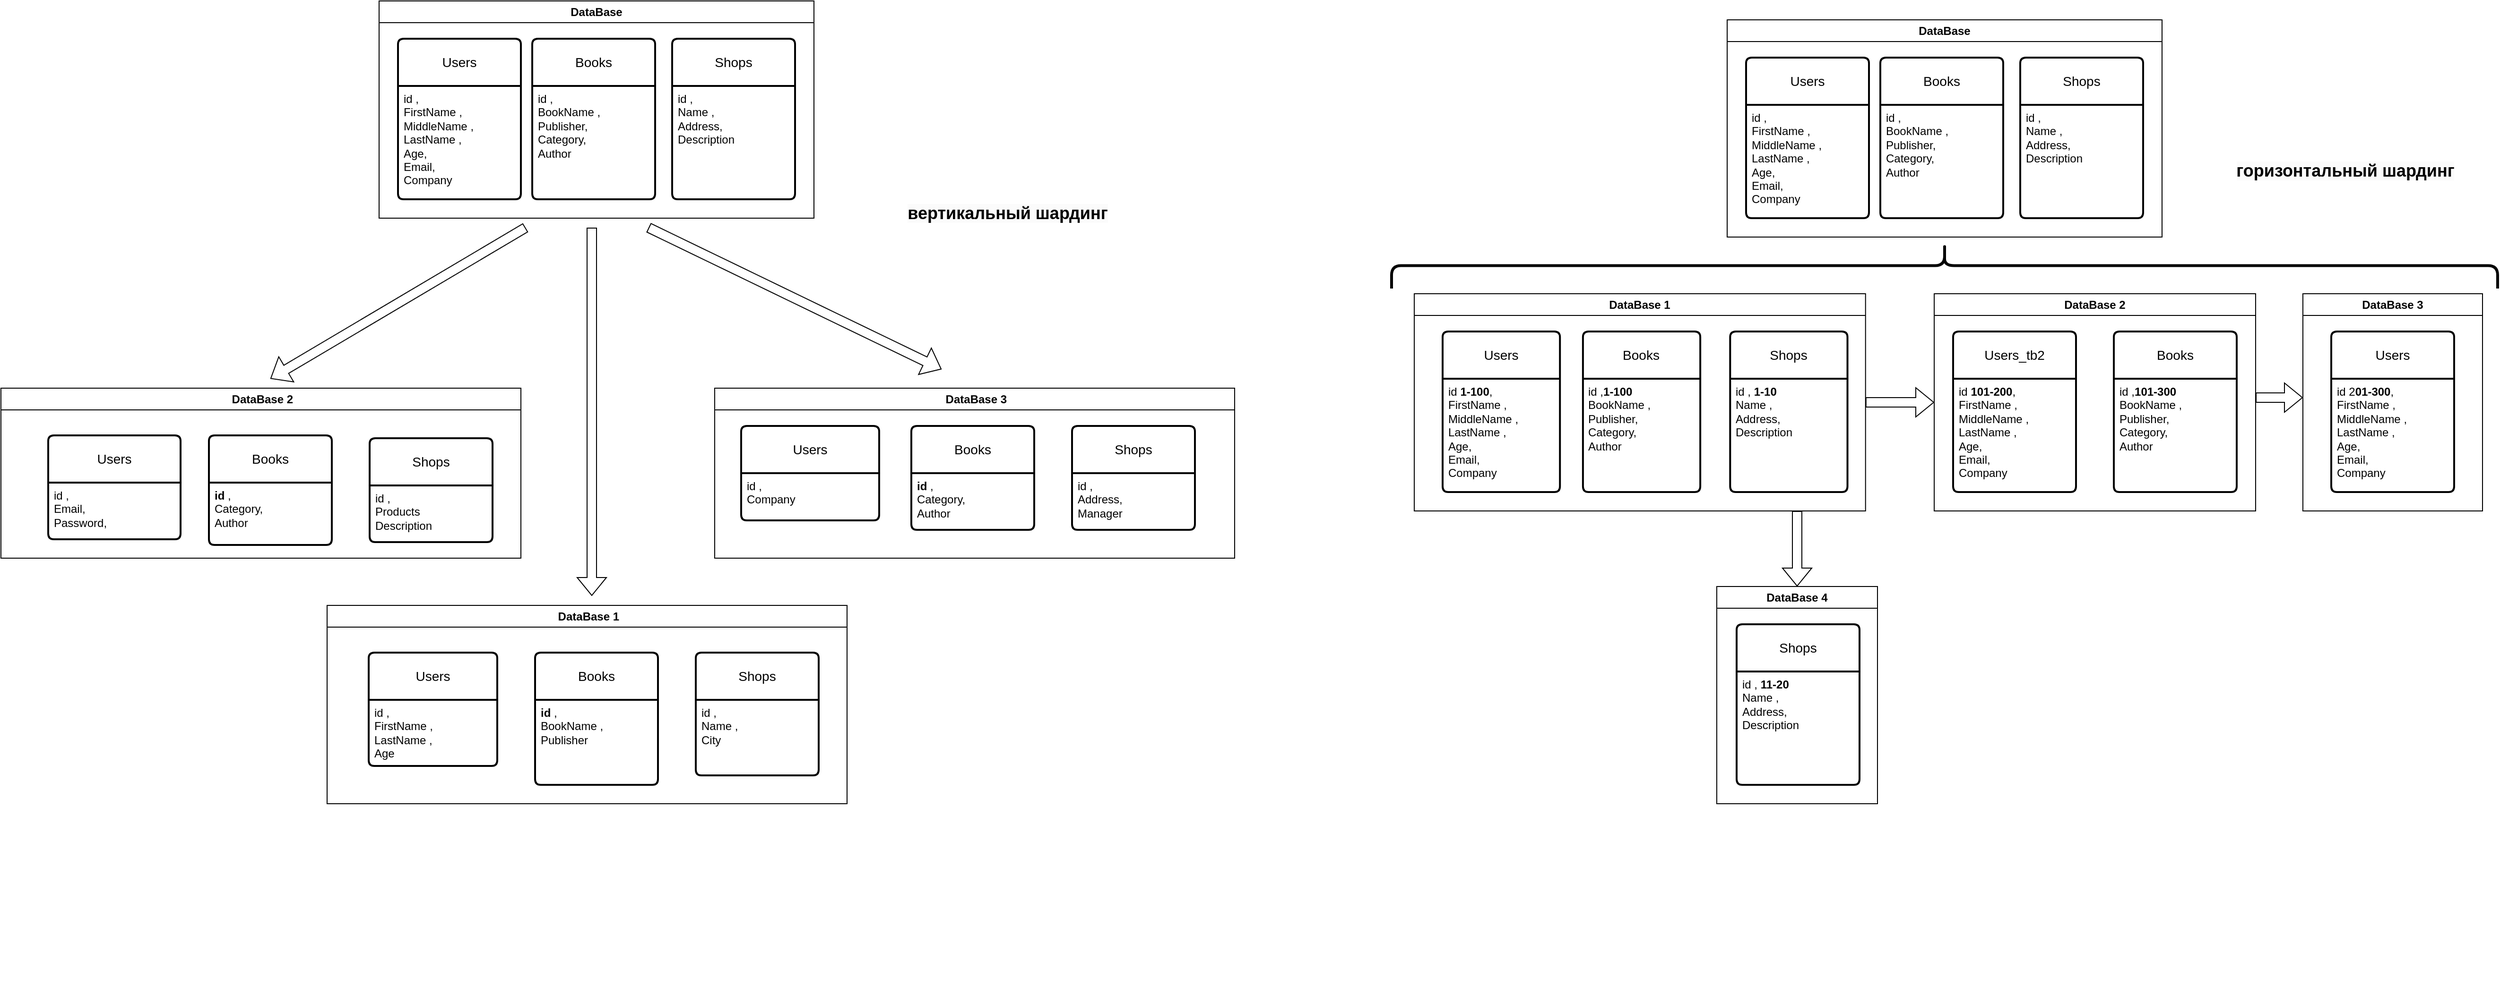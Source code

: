 <mxfile version="21.6.8" type="github">
  <diagram id="C5RBs43oDa-KdzZeNtuy" name="Page-1">
    <mxGraphModel dx="2286" dy="807" grid="1" gridSize="10" guides="1" tooltips="1" connect="1" arrows="1" fold="1" page="1" pageScale="1" pageWidth="827" pageHeight="1169" math="0" shadow="0">
      <root>
        <mxCell id="WIyWlLk6GJQsqaUBKTNV-0" />
        <mxCell id="WIyWlLk6GJQsqaUBKTNV-1" parent="WIyWlLk6GJQsqaUBKTNV-0" />
        <mxCell id="czhrimL0n0Uo2CRbuoZP-21" value="&amp;nbsp;DataBase 1" style="swimlane;whiteSpace=wrap;html=1;" vertex="1" parent="WIyWlLk6GJQsqaUBKTNV-1">
          <mxGeometry x="-150" y="640" width="550" height="210" as="geometry" />
        </mxCell>
        <mxCell id="czhrimL0n0Uo2CRbuoZP-22" value="Books" style="swimlane;childLayout=stackLayout;horizontal=1;startSize=50;horizontalStack=0;rounded=1;fontSize=14;fontStyle=0;strokeWidth=2;resizeParent=0;resizeLast=1;shadow=0;dashed=0;align=center;arcSize=4;whiteSpace=wrap;html=1;" vertex="1" parent="czhrimL0n0Uo2CRbuoZP-21">
          <mxGeometry x="220" y="50" width="130" height="140" as="geometry">
            <mxRectangle x="40" y="90" width="130" height="50" as="alternateBounds" />
          </mxGeometry>
        </mxCell>
        <mxCell id="czhrimL0n0Uo2CRbuoZP-23" value="&lt;div&gt;&lt;b&gt;id &lt;/b&gt;,&lt;/div&gt;&lt;div&gt;BookName ,&lt;span style=&quot;&quot;&gt;&lt;/span&gt;&lt;/div&gt;Publisher&lt;div&gt;&lt;br&gt;&lt;/div&gt;" style="align=left;strokeColor=none;fillColor=none;spacingLeft=4;fontSize=12;verticalAlign=top;resizable=0;rotatable=0;part=1;html=1;" vertex="1" parent="czhrimL0n0Uo2CRbuoZP-22">
          <mxGeometry y="50" width="130" height="120" as="geometry" />
        </mxCell>
        <mxCell id="czhrimL0n0Uo2CRbuoZP-30" value="" style="rounded=0;whiteSpace=wrap;html=1;" vertex="1" parent="czhrimL0n0Uo2CRbuoZP-22">
          <mxGeometry y="170" width="130" height="-30" as="geometry" />
        </mxCell>
        <mxCell id="czhrimL0n0Uo2CRbuoZP-19" value="Shops" style="swimlane;childLayout=stackLayout;horizontal=1;startSize=50;horizontalStack=0;rounded=1;fontSize=14;fontStyle=0;strokeWidth=2;resizeParent=0;resizeLast=1;shadow=0;dashed=0;align=center;arcSize=4;whiteSpace=wrap;html=1;" vertex="1" parent="czhrimL0n0Uo2CRbuoZP-21">
          <mxGeometry x="390" y="50" width="130" height="130" as="geometry">
            <mxRectangle x="40" y="90" width="130" height="50" as="alternateBounds" />
          </mxGeometry>
        </mxCell>
        <mxCell id="czhrimL0n0Uo2CRbuoZP-20" value="&lt;div&gt;id ,&lt;/div&gt;&lt;div&gt;Name ,&lt;span style=&quot;&quot;&gt;&lt;/span&gt;&lt;/div&gt;&lt;div&gt;Сity&lt;/div&gt;&lt;span style=&quot;background-color: initial;&quot;&gt;&lt;br&gt;&lt;br&gt;&lt;/span&gt;" style="align=left;strokeColor=none;fillColor=none;spacingLeft=4;fontSize=12;verticalAlign=top;resizable=0;rotatable=0;part=1;html=1;" vertex="1" parent="czhrimL0n0Uo2CRbuoZP-19">
          <mxGeometry y="50" width="130" height="80" as="geometry" />
        </mxCell>
        <mxCell id="czhrimL0n0Uo2CRbuoZP-17" value="Users" style="swimlane;childLayout=stackLayout;horizontal=1;startSize=50;horizontalStack=0;rounded=1;fontSize=14;fontStyle=0;strokeWidth=2;resizeParent=0;resizeLast=1;shadow=0;dashed=0;align=center;arcSize=4;whiteSpace=wrap;html=1;" vertex="1" parent="czhrimL0n0Uo2CRbuoZP-21">
          <mxGeometry x="44" y="50" width="136" height="120" as="geometry">
            <mxRectangle x="40" y="90" width="130" height="50" as="alternateBounds" />
          </mxGeometry>
        </mxCell>
        <mxCell id="czhrimL0n0Uo2CRbuoZP-18" value="&lt;div&gt;id ,&lt;/div&gt;&lt;div&gt;FirstName ,&lt;span style=&quot;&quot;&gt;&lt;/span&gt;&lt;/div&gt;&lt;div&gt;&lt;span style=&quot;background-color: initial;&quot;&gt;LastName ,&lt;/span&gt;&lt;br&gt;&lt;/div&gt;&lt;div&gt;Age&lt;/div&gt;" style="align=left;strokeColor=none;fillColor=none;spacingLeft=4;fontSize=12;verticalAlign=top;resizable=0;rotatable=0;part=1;html=1;" vertex="1" parent="czhrimL0n0Uo2CRbuoZP-17">
          <mxGeometry y="50" width="136" height="70" as="geometry" />
        </mxCell>
        <mxCell id="czhrimL0n0Uo2CRbuoZP-6" value="Users" style="swimlane;childLayout=stackLayout;horizontal=1;startSize=50;horizontalStack=0;rounded=1;fontSize=14;fontStyle=0;strokeWidth=2;resizeParent=0;resizeLast=1;shadow=0;dashed=0;align=center;arcSize=4;whiteSpace=wrap;html=1;" vertex="1" parent="WIyWlLk6GJQsqaUBKTNV-1">
          <mxGeometry x="-75" y="40" width="130" height="170" as="geometry">
            <mxRectangle x="40" y="90" width="130" height="50" as="alternateBounds" />
          </mxGeometry>
        </mxCell>
        <mxCell id="czhrimL0n0Uo2CRbuoZP-7" value="&lt;div&gt;id ,&lt;/div&gt;&lt;div&gt;FirstName ,&lt;span style=&quot;&quot;&gt;&lt;/span&gt;&lt;/div&gt;&lt;div&gt;&lt;span style=&quot;&quot;&gt;MiddleName ,&lt;/span&gt;&lt;/div&gt;&lt;div&gt;LastName ,&lt;/div&gt;&lt;div&gt;Age,&lt;/div&gt;&lt;div&gt;Email,&lt;/div&gt;&lt;div&gt;Company&lt;/div&gt;" style="align=left;strokeColor=none;fillColor=none;spacingLeft=4;fontSize=12;verticalAlign=top;resizable=0;rotatable=0;part=1;html=1;" vertex="1" parent="czhrimL0n0Uo2CRbuoZP-6">
          <mxGeometry y="50" width="130" height="120" as="geometry" />
        </mxCell>
        <mxCell id="czhrimL0n0Uo2CRbuoZP-10" value="Shops" style="swimlane;childLayout=stackLayout;horizontal=1;startSize=50;horizontalStack=0;rounded=1;fontSize=14;fontStyle=0;strokeWidth=2;resizeParent=0;resizeLast=1;shadow=0;dashed=0;align=center;arcSize=4;whiteSpace=wrap;html=1;" vertex="1" parent="WIyWlLk6GJQsqaUBKTNV-1">
          <mxGeometry x="215" y="40" width="130" height="170" as="geometry">
            <mxRectangle x="40" y="90" width="130" height="50" as="alternateBounds" />
          </mxGeometry>
        </mxCell>
        <mxCell id="czhrimL0n0Uo2CRbuoZP-11" value="&lt;div&gt;id ,&lt;/div&gt;&lt;div&gt;Name ,&lt;span style=&quot;&quot;&gt;&lt;/span&gt;&lt;/div&gt;Address&lt;span style=&quot;background-color: initial;&quot;&gt;,&lt;br&gt;Description&lt;br&gt;&lt;br&gt;&lt;/span&gt;" style="align=left;strokeColor=none;fillColor=none;spacingLeft=4;fontSize=12;verticalAlign=top;resizable=0;rotatable=0;part=1;html=1;" vertex="1" parent="czhrimL0n0Uo2CRbuoZP-10">
          <mxGeometry y="50" width="130" height="120" as="geometry" />
        </mxCell>
        <mxCell id="czhrimL0n0Uo2CRbuoZP-13" value="DataBase" style="swimlane;whiteSpace=wrap;html=1;" vertex="1" parent="WIyWlLk6GJQsqaUBKTNV-1">
          <mxGeometry x="-95" width="460" height="230" as="geometry" />
        </mxCell>
        <mxCell id="czhrimL0n0Uo2CRbuoZP-8" value="Books" style="swimlane;childLayout=stackLayout;horizontal=1;startSize=50;horizontalStack=0;rounded=1;fontSize=14;fontStyle=0;strokeWidth=2;resizeParent=0;resizeLast=1;shadow=0;dashed=0;align=center;arcSize=4;whiteSpace=wrap;html=1;" vertex="1" parent="czhrimL0n0Uo2CRbuoZP-13">
          <mxGeometry x="162" y="40" width="130" height="170" as="geometry">
            <mxRectangle x="40" y="90" width="130" height="50" as="alternateBounds" />
          </mxGeometry>
        </mxCell>
        <mxCell id="czhrimL0n0Uo2CRbuoZP-9" value="&lt;div&gt;id ,&lt;/div&gt;&lt;div&gt;BookName ,&lt;span style=&quot;&quot;&gt;&lt;/span&gt;&lt;/div&gt;Publisher&lt;span style=&quot;background-color: initial;&quot;&gt;,&lt;/span&gt;&lt;br&gt;&lt;div&gt;Category,&lt;/div&gt;&lt;div&gt;Author&lt;br&gt;&lt;/div&gt;" style="align=left;strokeColor=none;fillColor=none;spacingLeft=4;fontSize=12;verticalAlign=top;resizable=0;rotatable=0;part=1;html=1;" vertex="1" parent="czhrimL0n0Uo2CRbuoZP-8">
          <mxGeometry y="50" width="130" height="120" as="geometry" />
        </mxCell>
        <mxCell id="czhrimL0n0Uo2CRbuoZP-66" value="DataBase 2" style="swimlane;whiteSpace=wrap;html=1;" vertex="1" parent="WIyWlLk6GJQsqaUBKTNV-1">
          <mxGeometry x="1550" y="310" width="340" height="230" as="geometry">
            <mxRectangle x="690" y="580" width="110" height="30" as="alternateBounds" />
          </mxGeometry>
        </mxCell>
        <mxCell id="czhrimL0n0Uo2CRbuoZP-69" value="Users_tb2" style="swimlane;childLayout=stackLayout;horizontal=1;startSize=50;horizontalStack=0;rounded=1;fontSize=14;fontStyle=0;strokeWidth=2;resizeParent=0;resizeLast=1;shadow=0;dashed=0;align=center;arcSize=4;whiteSpace=wrap;html=1;" vertex="1" parent="czhrimL0n0Uo2CRbuoZP-66">
          <mxGeometry x="20" y="40" width="130" height="170" as="geometry">
            <mxRectangle x="40" y="90" width="130" height="50" as="alternateBounds" />
          </mxGeometry>
        </mxCell>
        <mxCell id="czhrimL0n0Uo2CRbuoZP-70" value="&lt;div&gt;id &lt;b&gt;101-200&lt;/b&gt;,&lt;/div&gt;&lt;div&gt;FirstName ,&lt;span style=&quot;&quot;&gt;&lt;/span&gt;&lt;/div&gt;&lt;div&gt;&lt;span style=&quot;&quot;&gt;MiddleName ,&lt;/span&gt;&lt;/div&gt;&lt;div&gt;LastName ,&lt;/div&gt;&lt;div&gt;Age,&lt;/div&gt;&lt;div&gt;Email,&lt;/div&gt;&lt;div&gt;Company&lt;/div&gt;" style="align=left;strokeColor=none;fillColor=none;spacingLeft=4;fontSize=12;verticalAlign=top;resizable=0;rotatable=0;part=1;html=1;" vertex="1" parent="czhrimL0n0Uo2CRbuoZP-69">
          <mxGeometry y="50" width="130" height="120" as="geometry" />
        </mxCell>
        <mxCell id="czhrimL0n0Uo2CRbuoZP-176" value="Books" style="swimlane;childLayout=stackLayout;horizontal=1;startSize=50;horizontalStack=0;rounded=1;fontSize=14;fontStyle=0;strokeWidth=2;resizeParent=0;resizeLast=1;shadow=0;dashed=0;align=center;arcSize=4;whiteSpace=wrap;html=1;" vertex="1" parent="czhrimL0n0Uo2CRbuoZP-66">
          <mxGeometry x="190" y="40" width="130" height="170" as="geometry">
            <mxRectangle x="40" y="90" width="130" height="50" as="alternateBounds" />
          </mxGeometry>
        </mxCell>
        <mxCell id="czhrimL0n0Uo2CRbuoZP-177" value="&lt;div&gt;id ,&lt;b&gt;101-300&lt;/b&gt;&lt;/div&gt;&lt;div&gt;BookName ,&lt;span style=&quot;&quot;&gt;&lt;/span&gt;&lt;/div&gt;Publisher&lt;span style=&quot;background-color: initial;&quot;&gt;,&lt;/span&gt;&lt;br&gt;&lt;div&gt;Category,&lt;/div&gt;&lt;div&gt;Author&lt;br&gt;&lt;/div&gt;" style="align=left;strokeColor=none;fillColor=none;spacingLeft=4;fontSize=12;verticalAlign=top;resizable=0;rotatable=0;part=1;html=1;" vertex="1" parent="czhrimL0n0Uo2CRbuoZP-176">
          <mxGeometry y="50" width="130" height="120" as="geometry" />
        </mxCell>
        <mxCell id="czhrimL0n0Uo2CRbuoZP-96" value="" style="group" vertex="1" connectable="0" parent="WIyWlLk6GJQsqaUBKTNV-1">
          <mxGeometry x="870" y="790" width="530" height="270" as="geometry" />
        </mxCell>
        <mxCell id="czhrimL0n0Uo2CRbuoZP-173" value="&lt;div&gt;id , &lt;b&gt;11-20&lt;/b&gt;&lt;/div&gt;&lt;div&gt;Name ,&lt;span style=&quot;&quot;&gt;&lt;/span&gt;&lt;/div&gt;Address&lt;span style=&quot;background-color: initial;&quot;&gt;,&lt;br&gt;Description&lt;br&gt;&lt;br&gt;&lt;/span&gt;" style="align=left;strokeColor=none;fillColor=none;spacingLeft=4;fontSize=12;verticalAlign=top;resizable=0;rotatable=0;part=1;html=1;" vertex="1" parent="czhrimL0n0Uo2CRbuoZP-96">
          <mxGeometry x="471" y="-80" width="130" height="120" as="geometry" />
        </mxCell>
        <mxCell id="czhrimL0n0Uo2CRbuoZP-195" value="" style="group" vertex="1" connectable="0" parent="czhrimL0n0Uo2CRbuoZP-96">
          <mxGeometry x="450" y="-170" width="170" height="230" as="geometry" />
        </mxCell>
        <mxCell id="czhrimL0n0Uo2CRbuoZP-59" value="DataBase 4" style="swimlane;whiteSpace=wrap;html=1;container=0;" vertex="1" parent="czhrimL0n0Uo2CRbuoZP-195">
          <mxGeometry width="170" height="230" as="geometry" />
        </mxCell>
        <mxCell id="czhrimL0n0Uo2CRbuoZP-172" value="Shops" style="swimlane;childLayout=stackLayout;horizontal=1;startSize=50;horizontalStack=0;rounded=1;fontSize=14;fontStyle=0;strokeWidth=2;resizeParent=0;resizeLast=1;shadow=0;dashed=0;align=center;arcSize=4;whiteSpace=wrap;html=1;container=0;" vertex="1" parent="czhrimL0n0Uo2CRbuoZP-195">
          <mxGeometry x="21" y="40" width="130" height="170" as="geometry">
            <mxRectangle x="40" y="90" width="130" height="50" as="alternateBounds" />
          </mxGeometry>
        </mxCell>
        <mxCell id="czhrimL0n0Uo2CRbuoZP-98" value="&lt;span style=&quot;color: rgb(0, 0, 0); font-family: Helvetica; font-size: 18px; font-style: normal; font-variant-ligatures: normal; font-variant-caps: normal; font-weight: 700; letter-spacing: normal; orphans: 2; text-indent: 0px; text-transform: none; widows: 2; word-spacing: 0px; -webkit-text-stroke-width: 0px; background-color: rgb(251, 251, 251); text-decoration-thickness: initial; text-decoration-style: initial; text-decoration-color: initial; float: none; display: inline !important;&quot;&gt;горизонтальный шардинг&lt;/span&gt;" style="text;whiteSpace=wrap;html=1;align=center;verticalAlign=middle;fontSize=18;" vertex="1" parent="WIyWlLk6GJQsqaUBKTNV-1">
          <mxGeometry x="1860" y="160" width="250" height="40" as="geometry" />
        </mxCell>
        <mxCell id="czhrimL0n0Uo2CRbuoZP-99" value="&lt;span style=&quot;color: rgb(0, 0, 0); font-family: Helvetica; font-size: 18px; font-style: normal; font-variant-ligatures: normal; font-variant-caps: normal; font-weight: 700; letter-spacing: normal; orphans: 2; text-indent: 0px; text-transform: none; widows: 2; word-spacing: 0px; -webkit-text-stroke-width: 0px; background-color: rgb(251, 251, 251); text-decoration-thickness: initial; text-decoration-style: initial; text-decoration-color: initial; float: none; display: inline !important;&quot;&gt;вертикальный шардинг&lt;/span&gt;" style="text;whiteSpace=wrap;html=1;verticalAlign=middle;align=center;fontSize=18;" vertex="1" parent="WIyWlLk6GJQsqaUBKTNV-1">
          <mxGeometry x="450" y="210" width="240" height="30" as="geometry" />
        </mxCell>
        <mxCell id="czhrimL0n0Uo2CRbuoZP-100" value="&amp;nbsp;DataBase 2" style="swimlane;whiteSpace=wrap;html=1;" vertex="1" parent="WIyWlLk6GJQsqaUBKTNV-1">
          <mxGeometry x="-495" y="410" width="550" height="180" as="geometry">
            <mxRectangle x="40" y="560" width="100" height="30" as="alternateBounds" />
          </mxGeometry>
        </mxCell>
        <mxCell id="czhrimL0n0Uo2CRbuoZP-107" value="Users" style="swimlane;childLayout=stackLayout;horizontal=1;startSize=50;horizontalStack=0;rounded=1;fontSize=14;fontStyle=0;strokeWidth=2;resizeParent=0;resizeLast=1;shadow=0;dashed=0;align=center;arcSize=4;whiteSpace=wrap;html=1;" vertex="1" parent="czhrimL0n0Uo2CRbuoZP-100">
          <mxGeometry x="50" y="50" width="140" height="110" as="geometry">
            <mxRectangle x="40" y="90" width="130" height="50" as="alternateBounds" />
          </mxGeometry>
        </mxCell>
        <mxCell id="czhrimL0n0Uo2CRbuoZP-108" value="&lt;div&gt;id ,&lt;/div&gt;&lt;div&gt;&lt;span style=&quot;background-color: initial;&quot;&gt;Email,&lt;/span&gt;&lt;br&gt;&lt;/div&gt;&lt;div&gt;&lt;span style=&quot;background-color: initial;&quot;&gt;Password,&lt;br&gt;&lt;/span&gt;&lt;/div&gt;" style="align=left;strokeColor=none;fillColor=none;spacingLeft=4;fontSize=12;verticalAlign=top;resizable=0;rotatable=0;part=1;html=1;" vertex="1" parent="czhrimL0n0Uo2CRbuoZP-107">
          <mxGeometry y="50" width="140" height="60" as="geometry" />
        </mxCell>
        <mxCell id="czhrimL0n0Uo2CRbuoZP-111" value="Shops" style="swimlane;childLayout=stackLayout;horizontal=1;startSize=50;horizontalStack=0;rounded=1;fontSize=14;fontStyle=0;strokeWidth=2;resizeParent=0;resizeLast=1;shadow=0;dashed=0;align=center;arcSize=4;whiteSpace=wrap;html=1;" vertex="1" parent="czhrimL0n0Uo2CRbuoZP-100">
          <mxGeometry x="390" y="53" width="130" height="110" as="geometry">
            <mxRectangle x="40" y="90" width="130" height="50" as="alternateBounds" />
          </mxGeometry>
        </mxCell>
        <mxCell id="czhrimL0n0Uo2CRbuoZP-112" value="&lt;div&gt;id ,&lt;/div&gt;&lt;div&gt;&lt;/div&gt;&lt;span style=&quot;background-color: initial;&quot;&gt;Products&lt;br&gt;Description&lt;br&gt;&lt;br&gt;&lt;/span&gt;" style="align=left;strokeColor=none;fillColor=none;spacingLeft=4;fontSize=12;verticalAlign=top;resizable=0;rotatable=0;part=1;html=1;" vertex="1" parent="czhrimL0n0Uo2CRbuoZP-111">
          <mxGeometry y="50" width="130" height="60" as="geometry" />
        </mxCell>
        <mxCell id="czhrimL0n0Uo2CRbuoZP-115" value="Books" style="swimlane;childLayout=stackLayout;horizontal=1;startSize=50;horizontalStack=0;rounded=1;fontSize=14;fontStyle=0;strokeWidth=2;resizeParent=0;resizeLast=1;shadow=0;dashed=0;align=center;arcSize=4;whiteSpace=wrap;html=1;" vertex="1" parent="czhrimL0n0Uo2CRbuoZP-100">
          <mxGeometry x="220" y="50" width="130" height="116" as="geometry">
            <mxRectangle x="40" y="90" width="130" height="50" as="alternateBounds" />
          </mxGeometry>
        </mxCell>
        <mxCell id="czhrimL0n0Uo2CRbuoZP-116" value="&lt;div&gt;&lt;b&gt;id &lt;/b&gt;,&lt;/div&gt;&lt;div&gt;&lt;/div&gt;&lt;div&gt;Category,&lt;/div&gt;&lt;div&gt;Author&lt;/div&gt;&lt;div&gt;&lt;br&gt;&lt;/div&gt;" style="align=left;strokeColor=none;fillColor=none;spacingLeft=4;fontSize=12;verticalAlign=top;resizable=0;rotatable=0;part=1;html=1;" vertex="1" parent="czhrimL0n0Uo2CRbuoZP-115">
          <mxGeometry y="50" width="130" height="120" as="geometry" />
        </mxCell>
        <mxCell id="czhrimL0n0Uo2CRbuoZP-117" value="" style="rounded=0;whiteSpace=wrap;html=1;" vertex="1" parent="czhrimL0n0Uo2CRbuoZP-115">
          <mxGeometry y="170" width="130" height="-54" as="geometry" />
        </mxCell>
        <mxCell id="czhrimL0n0Uo2CRbuoZP-147" value="&amp;nbsp;DataBase 3" style="swimlane;whiteSpace=wrap;html=1;" vertex="1" parent="WIyWlLk6GJQsqaUBKTNV-1">
          <mxGeometry x="260" y="410" width="550" height="180" as="geometry">
            <mxRectangle x="40" y="560" width="100" height="30" as="alternateBounds" />
          </mxGeometry>
        </mxCell>
        <mxCell id="czhrimL0n0Uo2CRbuoZP-150" value="Users" style="swimlane;childLayout=stackLayout;horizontal=1;startSize=50;horizontalStack=0;rounded=1;fontSize=14;fontStyle=0;strokeWidth=2;resizeParent=0;resizeLast=1;shadow=0;dashed=0;align=center;arcSize=4;whiteSpace=wrap;html=1;" vertex="1" parent="czhrimL0n0Uo2CRbuoZP-147">
          <mxGeometry x="28" y="40" width="146" height="100" as="geometry">
            <mxRectangle x="40" y="90" width="130" height="50" as="alternateBounds" />
          </mxGeometry>
        </mxCell>
        <mxCell id="czhrimL0n0Uo2CRbuoZP-151" value="&lt;div&gt;id ,&lt;/div&gt;&lt;div&gt;&lt;span style=&quot;background-color: initial;&quot;&gt;Company&lt;/span&gt;&lt;br&gt;&lt;/div&gt;" style="align=left;strokeColor=none;fillColor=none;spacingLeft=4;fontSize=12;verticalAlign=top;resizable=0;rotatable=0;part=1;html=1;" vertex="1" parent="czhrimL0n0Uo2CRbuoZP-150">
          <mxGeometry y="50" width="146" height="50" as="geometry" />
        </mxCell>
        <mxCell id="czhrimL0n0Uo2CRbuoZP-158" value="Books" style="swimlane;childLayout=stackLayout;horizontal=1;startSize=50;horizontalStack=0;rounded=1;fontSize=14;fontStyle=0;strokeWidth=2;resizeParent=0;resizeLast=1;shadow=0;dashed=0;align=center;arcSize=4;whiteSpace=wrap;html=1;" vertex="1" parent="czhrimL0n0Uo2CRbuoZP-147">
          <mxGeometry x="208" y="40" width="130" height="110" as="geometry">
            <mxRectangle x="40" y="90" width="130" height="50" as="alternateBounds" />
          </mxGeometry>
        </mxCell>
        <mxCell id="czhrimL0n0Uo2CRbuoZP-159" value="&lt;div&gt;&lt;b&gt;id &lt;/b&gt;,&lt;/div&gt;&lt;div&gt;Category,&lt;/div&gt;&lt;div&gt;Author&lt;/div&gt;&lt;div&gt;&lt;br&gt;&lt;/div&gt;" style="align=left;strokeColor=none;fillColor=none;spacingLeft=4;fontSize=12;verticalAlign=top;resizable=0;rotatable=0;part=1;html=1;" vertex="1" parent="czhrimL0n0Uo2CRbuoZP-158">
          <mxGeometry y="50" width="130" height="120" as="geometry" />
        </mxCell>
        <mxCell id="czhrimL0n0Uo2CRbuoZP-160" value="" style="rounded=0;whiteSpace=wrap;html=1;" vertex="1" parent="czhrimL0n0Uo2CRbuoZP-158">
          <mxGeometry y="170" width="130" height="-60" as="geometry" />
        </mxCell>
        <mxCell id="czhrimL0n0Uo2CRbuoZP-161" value="Shops" style="swimlane;childLayout=stackLayout;horizontal=1;startSize=50;horizontalStack=0;rounded=1;fontSize=14;fontStyle=0;strokeWidth=2;resizeParent=0;resizeLast=1;shadow=0;dashed=0;align=center;arcSize=4;whiteSpace=wrap;html=1;" vertex="1" parent="czhrimL0n0Uo2CRbuoZP-147">
          <mxGeometry x="378" y="40" width="130" height="110" as="geometry">
            <mxRectangle x="40" y="90" width="130" height="50" as="alternateBounds" />
          </mxGeometry>
        </mxCell>
        <mxCell id="czhrimL0n0Uo2CRbuoZP-162" value="&lt;div&gt;id ,&lt;/div&gt;&lt;div&gt;&lt;/div&gt;Address&lt;span style=&quot;background-color: initial;&quot;&gt;,&lt;br&gt;Manager&lt;br&gt;&lt;br&gt;&lt;/span&gt;" style="align=left;strokeColor=none;fillColor=none;spacingLeft=4;fontSize=12;verticalAlign=top;resizable=0;rotatable=0;part=1;html=1;" vertex="1" parent="czhrimL0n0Uo2CRbuoZP-161">
          <mxGeometry y="50" width="130" height="60" as="geometry" />
        </mxCell>
        <mxCell id="czhrimL0n0Uo2CRbuoZP-166" value="DataBase 3" style="swimlane;whiteSpace=wrap;html=1;" vertex="1" parent="WIyWlLk6GJQsqaUBKTNV-1">
          <mxGeometry x="1940" y="310" width="190" height="230" as="geometry">
            <mxRectangle x="690" y="830" width="110" height="30" as="alternateBounds" />
          </mxGeometry>
        </mxCell>
        <mxCell id="czhrimL0n0Uo2CRbuoZP-94" value="Users" style="swimlane;childLayout=stackLayout;horizontal=1;startSize=50;horizontalStack=0;rounded=1;fontSize=14;fontStyle=0;strokeWidth=2;resizeParent=0;resizeLast=1;shadow=0;dashed=0;align=center;arcSize=4;whiteSpace=wrap;html=1;" vertex="1" parent="czhrimL0n0Uo2CRbuoZP-166">
          <mxGeometry x="30" y="40" width="130" height="170" as="geometry">
            <mxRectangle x="40" y="90" width="130" height="50" as="alternateBounds" />
          </mxGeometry>
        </mxCell>
        <mxCell id="czhrimL0n0Uo2CRbuoZP-95" value="&lt;div&gt;id 2&lt;b&gt;01-300&lt;/b&gt;,&lt;/div&gt;&lt;div&gt;FirstName ,&lt;span style=&quot;&quot;&gt;&lt;/span&gt;&lt;/div&gt;&lt;div&gt;&lt;span style=&quot;&quot;&gt;MiddleName ,&lt;/span&gt;&lt;/div&gt;&lt;div&gt;LastName ,&lt;/div&gt;&lt;div&gt;Age,&lt;/div&gt;&lt;div&gt;Email,&lt;/div&gt;&lt;div&gt;Company&lt;/div&gt;" style="align=left;strokeColor=none;fillColor=none;spacingLeft=4;fontSize=12;verticalAlign=top;resizable=0;rotatable=0;part=1;html=1;" vertex="1" parent="czhrimL0n0Uo2CRbuoZP-94">
          <mxGeometry y="50" width="130" height="120" as="geometry" />
        </mxCell>
        <mxCell id="czhrimL0n0Uo2CRbuoZP-187" value="" style="group" vertex="1" connectable="0" parent="WIyWlLk6GJQsqaUBKTNV-1">
          <mxGeometry x="1000" y="310" width="506" height="230" as="geometry" />
        </mxCell>
        <mxCell id="czhrimL0n0Uo2CRbuoZP-196" value="" style="group" vertex="1" connectable="0" parent="czhrimL0n0Uo2CRbuoZP-187">
          <mxGeometry width="477.358" height="230" as="geometry" />
        </mxCell>
        <mxCell id="czhrimL0n0Uo2CRbuoZP-197" value="" style="group" vertex="1" connectable="0" parent="czhrimL0n0Uo2CRbuoZP-196">
          <mxGeometry width="477.358" height="230" as="geometry" />
        </mxCell>
        <mxCell id="czhrimL0n0Uo2CRbuoZP-190" value="DataBase 1" style="swimlane;whiteSpace=wrap;html=1;" vertex="1" parent="czhrimL0n0Uo2CRbuoZP-197">
          <mxGeometry width="477.358" height="230" as="geometry">
            <mxRectangle width="110" height="30" as="alternateBounds" />
          </mxGeometry>
        </mxCell>
        <mxCell id="czhrimL0n0Uo2CRbuoZP-191" value="Shops" style="swimlane;childLayout=stackLayout;horizontal=1;startSize=50;horizontalStack=0;rounded=1;fontSize=14;fontStyle=0;strokeWidth=2;resizeParent=0;resizeLast=1;shadow=0;dashed=0;align=center;arcSize=4;whiteSpace=wrap;html=1;movable=1;resizable=1;rotatable=1;deletable=1;editable=1;locked=0;connectable=1;" vertex="1" parent="czhrimL0n0Uo2CRbuoZP-190">
          <mxGeometry x="334.151" y="40" width="124.113" height="170" as="geometry">
            <mxRectangle x="40" y="90" width="130" height="50" as="alternateBounds" />
          </mxGeometry>
        </mxCell>
        <mxCell id="czhrimL0n0Uo2CRbuoZP-192" value="&lt;div&gt;id , &lt;b&gt;1-10&lt;/b&gt;&lt;/div&gt;&lt;div&gt;Name ,&lt;span style=&quot;&quot;&gt;&lt;/span&gt;&lt;/div&gt;Address&lt;span style=&quot;background-color: initial;&quot;&gt;,&lt;br&gt;Description&lt;br&gt;&lt;br&gt;&lt;/span&gt;" style="align=left;strokeColor=none;fillColor=none;spacingLeft=4;fontSize=12;verticalAlign=top;resizable=0;rotatable=0;part=1;html=1;" vertex="1" parent="czhrimL0n0Uo2CRbuoZP-191">
          <mxGeometry y="50" width="124.113" height="120" as="geometry" />
        </mxCell>
        <mxCell id="czhrimL0n0Uo2CRbuoZP-193" value="Books" style="swimlane;childLayout=stackLayout;horizontal=1;startSize=50;horizontalStack=0;rounded=1;fontSize=14;fontStyle=0;strokeWidth=2;resizeParent=0;resizeLast=1;shadow=0;dashed=0;align=center;arcSize=4;whiteSpace=wrap;html=1;movable=1;resizable=1;rotatable=1;deletable=1;editable=1;locked=0;connectable=1;" vertex="1" parent="czhrimL0n0Uo2CRbuoZP-190">
          <mxGeometry x="178.443" y="40" width="124.113" height="170" as="geometry">
            <mxRectangle x="40" y="90" width="130" height="50" as="alternateBounds" />
          </mxGeometry>
        </mxCell>
        <mxCell id="czhrimL0n0Uo2CRbuoZP-194" value="&lt;div&gt;id ,&lt;b&gt;1-100&lt;/b&gt;&lt;/div&gt;&lt;div&gt;BookName ,&lt;span style=&quot;&quot;&gt;&lt;/span&gt;&lt;/div&gt;Publisher&lt;span style=&quot;background-color: initial;&quot;&gt;,&lt;/span&gt;&lt;br&gt;&lt;div&gt;Category,&lt;/div&gt;&lt;div&gt;Author&lt;br&gt;&lt;/div&gt;" style="align=left;strokeColor=none;fillColor=none;spacingLeft=4;fontSize=12;verticalAlign=top;resizable=0;rotatable=0;part=1;html=1;" vertex="1" parent="czhrimL0n0Uo2CRbuoZP-193">
          <mxGeometry y="50" width="124.113" height="120" as="geometry" />
        </mxCell>
        <mxCell id="czhrimL0n0Uo2CRbuoZP-188" value="Users" style="swimlane;childLayout=stackLayout;horizontal=1;startSize=50;horizontalStack=0;rounded=1;fontSize=14;fontStyle=0;strokeWidth=2;resizeParent=0;resizeLast=1;shadow=0;dashed=0;align=center;arcSize=4;whiteSpace=wrap;html=1;movable=1;resizable=1;rotatable=1;deletable=1;editable=1;locked=0;connectable=1;" vertex="1" parent="czhrimL0n0Uo2CRbuoZP-190">
          <mxGeometry x="29.998" y="40" width="124.113" height="170" as="geometry">
            <mxRectangle x="40" y="90" width="130" height="50" as="alternateBounds" />
          </mxGeometry>
        </mxCell>
        <mxCell id="czhrimL0n0Uo2CRbuoZP-189" value="&lt;div&gt;id &lt;b&gt;1-100&lt;/b&gt;,&lt;/div&gt;&lt;div&gt;FirstName ,&lt;span style=&quot;&quot;&gt;&lt;/span&gt;&lt;/div&gt;&lt;div&gt;&lt;span style=&quot;&quot;&gt;MiddleName ,&lt;/span&gt;&lt;/div&gt;&lt;div&gt;LastName ,&lt;/div&gt;&lt;div&gt;Age,&lt;/div&gt;&lt;div&gt;Email,&lt;/div&gt;&lt;div&gt;Company&lt;/div&gt;" style="align=left;strokeColor=none;fillColor=none;spacingLeft=4;fontSize=12;verticalAlign=top;resizable=0;rotatable=0;part=1;html=1;" vertex="1" parent="czhrimL0n0Uo2CRbuoZP-188">
          <mxGeometry y="50" width="124.113" height="120" as="geometry" />
        </mxCell>
        <mxCell id="czhrimL0n0Uo2CRbuoZP-198" value="" style="shape=flexArrow;endArrow=classic;html=1;rounded=0;" edge="1" parent="WIyWlLk6GJQsqaUBKTNV-1">
          <mxGeometry width="50" height="50" relative="1" as="geometry">
            <mxPoint x="60" y="240" as="sourcePoint" />
            <mxPoint x="-210" y="400" as="targetPoint" />
          </mxGeometry>
        </mxCell>
        <mxCell id="czhrimL0n0Uo2CRbuoZP-199" value="" style="shape=flexArrow;endArrow=classic;html=1;rounded=0;" edge="1" parent="WIyWlLk6GJQsqaUBKTNV-1">
          <mxGeometry width="50" height="50" relative="1" as="geometry">
            <mxPoint x="190" y="240" as="sourcePoint" />
            <mxPoint x="500" y="390" as="targetPoint" />
          </mxGeometry>
        </mxCell>
        <mxCell id="czhrimL0n0Uo2CRbuoZP-200" value="" style="shape=flexArrow;endArrow=classic;html=1;rounded=0;" edge="1" parent="WIyWlLk6GJQsqaUBKTNV-1">
          <mxGeometry width="50" height="50" relative="1" as="geometry">
            <mxPoint x="130" y="240" as="sourcePoint" />
            <mxPoint x="130" y="630" as="targetPoint" />
          </mxGeometry>
        </mxCell>
        <mxCell id="czhrimL0n0Uo2CRbuoZP-201" value="Users" style="swimlane;childLayout=stackLayout;horizontal=1;startSize=50;horizontalStack=0;rounded=1;fontSize=14;fontStyle=0;strokeWidth=2;resizeParent=0;resizeLast=1;shadow=0;dashed=0;align=center;arcSize=4;whiteSpace=wrap;html=1;" vertex="1" parent="WIyWlLk6GJQsqaUBKTNV-1">
          <mxGeometry x="1351" y="60" width="130" height="170" as="geometry">
            <mxRectangle x="40" y="90" width="130" height="50" as="alternateBounds" />
          </mxGeometry>
        </mxCell>
        <mxCell id="czhrimL0n0Uo2CRbuoZP-202" value="&lt;div&gt;id ,&lt;/div&gt;&lt;div&gt;FirstName ,&lt;span style=&quot;&quot;&gt;&lt;/span&gt;&lt;/div&gt;&lt;div&gt;&lt;span style=&quot;&quot;&gt;MiddleName ,&lt;/span&gt;&lt;/div&gt;&lt;div&gt;LastName ,&lt;/div&gt;&lt;div&gt;Age,&lt;/div&gt;&lt;div&gt;Email,&lt;/div&gt;&lt;div&gt;Company&lt;/div&gt;" style="align=left;strokeColor=none;fillColor=none;spacingLeft=4;fontSize=12;verticalAlign=top;resizable=0;rotatable=0;part=1;html=1;" vertex="1" parent="czhrimL0n0Uo2CRbuoZP-201">
          <mxGeometry y="50" width="130" height="120" as="geometry" />
        </mxCell>
        <mxCell id="czhrimL0n0Uo2CRbuoZP-203" value="Shops" style="swimlane;childLayout=stackLayout;horizontal=1;startSize=50;horizontalStack=0;rounded=1;fontSize=14;fontStyle=0;strokeWidth=2;resizeParent=0;resizeLast=1;shadow=0;dashed=0;align=center;arcSize=4;whiteSpace=wrap;html=1;" vertex="1" parent="WIyWlLk6GJQsqaUBKTNV-1">
          <mxGeometry x="1641" y="60" width="130" height="170" as="geometry">
            <mxRectangle x="40" y="90" width="130" height="50" as="alternateBounds" />
          </mxGeometry>
        </mxCell>
        <mxCell id="czhrimL0n0Uo2CRbuoZP-204" value="&lt;div&gt;id ,&lt;/div&gt;&lt;div&gt;Name ,&lt;span style=&quot;&quot;&gt;&lt;/span&gt;&lt;/div&gt;Address&lt;span style=&quot;background-color: initial;&quot;&gt;,&lt;br&gt;Description&lt;br&gt;&lt;br&gt;&lt;/span&gt;" style="align=left;strokeColor=none;fillColor=none;spacingLeft=4;fontSize=12;verticalAlign=top;resizable=0;rotatable=0;part=1;html=1;" vertex="1" parent="czhrimL0n0Uo2CRbuoZP-203">
          <mxGeometry y="50" width="130" height="120" as="geometry" />
        </mxCell>
        <mxCell id="czhrimL0n0Uo2CRbuoZP-205" value="DataBase" style="swimlane;whiteSpace=wrap;html=1;" vertex="1" parent="WIyWlLk6GJQsqaUBKTNV-1">
          <mxGeometry x="1331" y="20" width="460" height="230" as="geometry" />
        </mxCell>
        <mxCell id="czhrimL0n0Uo2CRbuoZP-206" value="Books" style="swimlane;childLayout=stackLayout;horizontal=1;startSize=50;horizontalStack=0;rounded=1;fontSize=14;fontStyle=0;strokeWidth=2;resizeParent=0;resizeLast=1;shadow=0;dashed=0;align=center;arcSize=4;whiteSpace=wrap;html=1;" vertex="1" parent="czhrimL0n0Uo2CRbuoZP-205">
          <mxGeometry x="162" y="40" width="130" height="170" as="geometry">
            <mxRectangle x="40" y="90" width="130" height="50" as="alternateBounds" />
          </mxGeometry>
        </mxCell>
        <mxCell id="czhrimL0n0Uo2CRbuoZP-207" value="&lt;div&gt;id ,&lt;/div&gt;&lt;div&gt;BookName ,&lt;span style=&quot;&quot;&gt;&lt;/span&gt;&lt;/div&gt;Publisher&lt;span style=&quot;background-color: initial;&quot;&gt;,&lt;/span&gt;&lt;br&gt;&lt;div&gt;Category,&lt;/div&gt;&lt;div&gt;Author&lt;br&gt;&lt;/div&gt;" style="align=left;strokeColor=none;fillColor=none;spacingLeft=4;fontSize=12;verticalAlign=top;resizable=0;rotatable=0;part=1;html=1;" vertex="1" parent="czhrimL0n0Uo2CRbuoZP-206">
          <mxGeometry y="50" width="130" height="120" as="geometry" />
        </mxCell>
        <mxCell id="czhrimL0n0Uo2CRbuoZP-210" value="" style="shape=flexArrow;endArrow=classic;html=1;rounded=0;entryX=0;entryY=0.5;entryDx=0;entryDy=0;exitX=1;exitY=0.5;exitDx=0;exitDy=0;" edge="1" parent="WIyWlLk6GJQsqaUBKTNV-1" source="czhrimL0n0Uo2CRbuoZP-190" target="czhrimL0n0Uo2CRbuoZP-66">
          <mxGeometry width="50" height="50" relative="1" as="geometry">
            <mxPoint x="1490" y="520" as="sourcePoint" />
            <mxPoint x="1540" y="470" as="targetPoint" />
          </mxGeometry>
        </mxCell>
        <mxCell id="czhrimL0n0Uo2CRbuoZP-211" value="" style="shape=flexArrow;endArrow=classic;html=1;rounded=0;" edge="1" parent="WIyWlLk6GJQsqaUBKTNV-1">
          <mxGeometry width="50" height="50" relative="1" as="geometry">
            <mxPoint x="1890" y="420" as="sourcePoint" />
            <mxPoint x="1940" y="420" as="targetPoint" />
          </mxGeometry>
        </mxCell>
        <mxCell id="czhrimL0n0Uo2CRbuoZP-212" value="" style="shape=flexArrow;endArrow=classic;html=1;rounded=0;entryX=0.5;entryY=0;entryDx=0;entryDy=0;" edge="1" parent="WIyWlLk6GJQsqaUBKTNV-1" target="czhrimL0n0Uo2CRbuoZP-59">
          <mxGeometry width="50" height="50" relative="1" as="geometry">
            <mxPoint x="1405" y="540" as="sourcePoint" />
            <mxPoint x="1560" y="570" as="targetPoint" />
          </mxGeometry>
        </mxCell>
        <mxCell id="czhrimL0n0Uo2CRbuoZP-214" value="" style="shape=curlyBracket;whiteSpace=wrap;html=1;rounded=1;flipH=1;labelPosition=right;verticalLabelPosition=middle;align=left;verticalAlign=middle;rotation=-90;fontStyle=1;strokeWidth=3;size=0.5;" vertex="1" parent="WIyWlLk6GJQsqaUBKTNV-1">
          <mxGeometry x="1536.75" y="-304.75" width="48.5" height="1170" as="geometry" />
        </mxCell>
      </root>
    </mxGraphModel>
  </diagram>
</mxfile>
